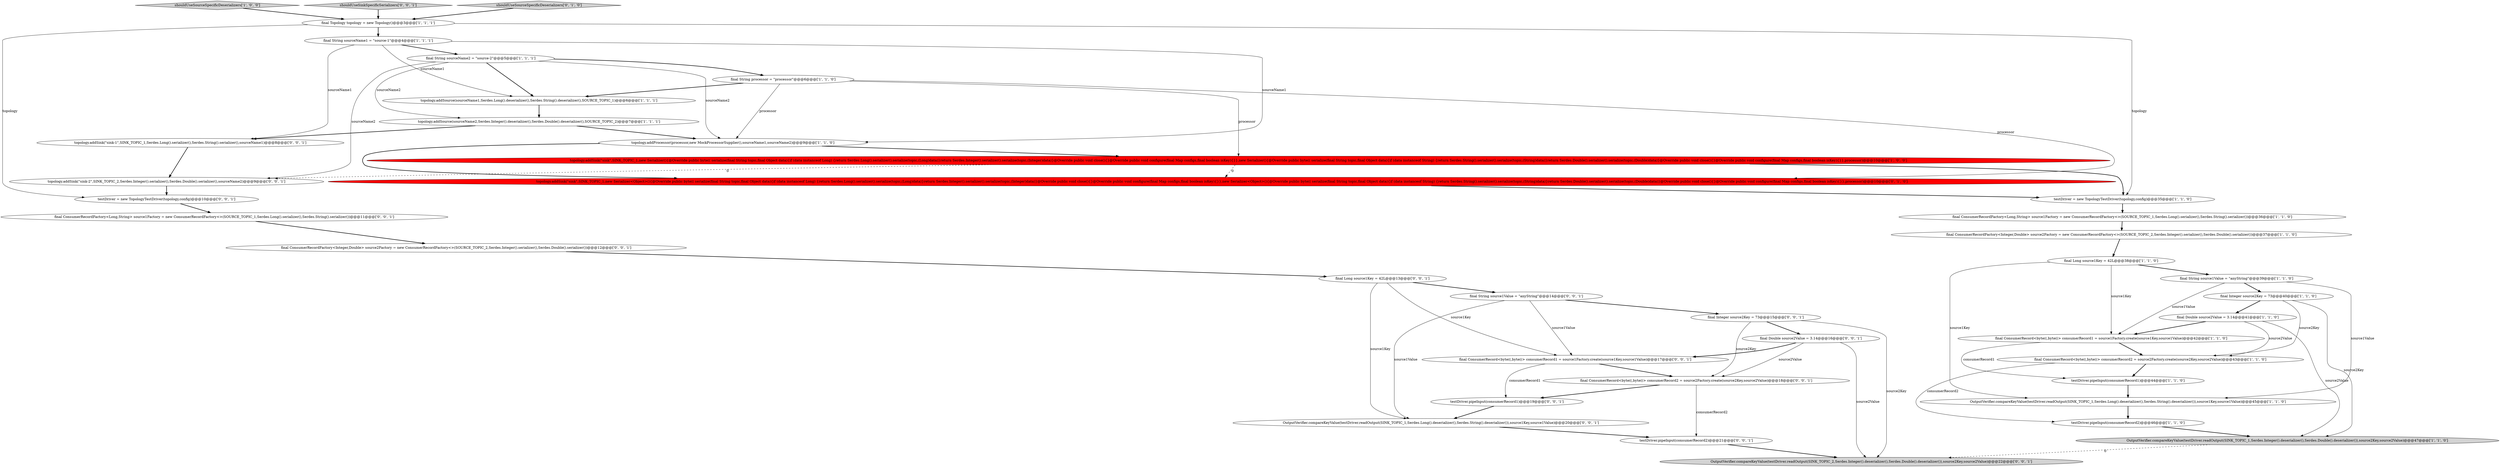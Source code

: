 digraph {
38 [style = filled, label = "final ConsumerRecord<byte((,byte((> consumerRecord1 = source1Factory.create(source1Key,source1Value)@@@17@@@['0', '0', '1']", fillcolor = white, shape = ellipse image = "AAA0AAABBB3BBB"];
19 [style = filled, label = "final ConsumerRecord<byte((,byte((> consumerRecord1 = source1Factory.create(source1Key,source1Value)@@@42@@@['1', '1', '0']", fillcolor = white, shape = ellipse image = "AAA0AAABBB1BBB"];
37 [style = filled, label = "final Long source1Key = 42L@@@13@@@['0', '0', '1']", fillcolor = white, shape = ellipse image = "AAA0AAABBB3BBB"];
26 [style = filled, label = "final Integer source2Key = 73@@@15@@@['0', '0', '1']", fillcolor = white, shape = ellipse image = "AAA0AAABBB3BBB"];
2 [style = filled, label = "final Double source2Value = 3.14@@@41@@@['1', '1', '0']", fillcolor = white, shape = ellipse image = "AAA0AAABBB1BBB"];
18 [style = filled, label = "testDriver = new TopologyTestDriver(topology,config)@@@35@@@['1', '1', '0']", fillcolor = white, shape = ellipse image = "AAA0AAABBB1BBB"];
10 [style = filled, label = "final Integer source2Key = 73@@@40@@@['1', '1', '0']", fillcolor = white, shape = ellipse image = "AAA0AAABBB1BBB"];
20 [style = filled, label = "final ConsumerRecord<byte((,byte((> consumerRecord2 = source2Factory.create(source2Key,source2Value)@@@43@@@['1', '1', '0']", fillcolor = white, shape = ellipse image = "AAA0AAABBB1BBB"];
11 [style = filled, label = "shouldUseSourceSpecificDeserializers['1', '0', '0']", fillcolor = lightgray, shape = diamond image = "AAA0AAABBB1BBB"];
36 [style = filled, label = "shouldUseSinkSpecificSerializers['0', '0', '1']", fillcolor = lightgray, shape = diamond image = "AAA0AAABBB3BBB"];
27 [style = filled, label = "OutputVerifier.compareKeyValue(testDriver.readOutput(SINK_TOPIC_2,Serdes.Integer().deserializer(),Serdes.Double().deserializer()),source2Key,source2Value)@@@22@@@['0', '0', '1']", fillcolor = lightgray, shape = ellipse image = "AAA0AAABBB3BBB"];
39 [style = filled, label = "final ConsumerRecord<byte((,byte((> consumerRecord2 = source2Factory.create(source2Key,source2Value)@@@18@@@['0', '0', '1']", fillcolor = white, shape = ellipse image = "AAA0AAABBB3BBB"];
34 [style = filled, label = "testDriver = new TopologyTestDriver(topology,config)@@@10@@@['0', '0', '1']", fillcolor = white, shape = ellipse image = "AAA0AAABBB3BBB"];
31 [style = filled, label = "final Double source2Value = 3.14@@@16@@@['0', '0', '1']", fillcolor = white, shape = ellipse image = "AAA0AAABBB3BBB"];
17 [style = filled, label = "final ConsumerRecordFactory<Long,String> source1Factory = new ConsumerRecordFactory<>(SOURCE_TOPIC_1,Serdes.Long().serializer(),Serdes.String().serializer())@@@36@@@['1', '1', '0']", fillcolor = white, shape = ellipse image = "AAA0AAABBB1BBB"];
9 [style = filled, label = "topology.addSource(sourceName2,Serdes.Integer().deserializer(),Serdes.Double().deserializer(),SOURCE_TOPIC_2)@@@7@@@['1', '1', '1']", fillcolor = white, shape = ellipse image = "AAA0AAABBB1BBB"];
24 [style = filled, label = "final ConsumerRecordFactory<Long,String> source1Factory = new ConsumerRecordFactory<>(SOURCE_TOPIC_1,Serdes.Long().serializer(),Serdes.String().serializer())@@@11@@@['0', '0', '1']", fillcolor = white, shape = ellipse image = "AAA0AAABBB3BBB"];
16 [style = filled, label = "final Long source1Key = 42L@@@38@@@['1', '1', '0']", fillcolor = white, shape = ellipse image = "AAA0AAABBB1BBB"];
3 [style = filled, label = "OutputVerifier.compareKeyValue(testDriver.readOutput(SINK_TOPIC_1,Serdes.Integer().deserializer(),Serdes.Double().deserializer()),source2Key,source2Value)@@@47@@@['1', '1', '0']", fillcolor = lightgray, shape = ellipse image = "AAA0AAABBB1BBB"];
12 [style = filled, label = "testDriver.pipeInput(consumerRecord2)@@@46@@@['1', '1', '0']", fillcolor = white, shape = ellipse image = "AAA0AAABBB1BBB"];
6 [style = filled, label = "final String sourceName1 = \"source-1\"@@@4@@@['1', '1', '1']", fillcolor = white, shape = ellipse image = "AAA0AAABBB1BBB"];
15 [style = filled, label = "final String source1Value = \"anyString\"@@@39@@@['1', '1', '0']", fillcolor = white, shape = ellipse image = "AAA0AAABBB1BBB"];
35 [style = filled, label = "final String source1Value = \"anyString\"@@@14@@@['0', '0', '1']", fillcolor = white, shape = ellipse image = "AAA0AAABBB3BBB"];
4 [style = filled, label = "testDriver.pipeInput(consumerRecord1)@@@44@@@['1', '1', '0']", fillcolor = white, shape = ellipse image = "AAA0AAABBB1BBB"];
28 [style = filled, label = "testDriver.pipeInput(consumerRecord1)@@@19@@@['0', '0', '1']", fillcolor = white, shape = ellipse image = "AAA0AAABBB3BBB"];
5 [style = filled, label = "final Topology topology = new Topology()@@@3@@@['1', '1', '1']", fillcolor = white, shape = ellipse image = "AAA0AAABBB1BBB"];
32 [style = filled, label = "topology.addSink(\"sink-2\",SINK_TOPIC_2,Serdes.Integer().serializer(),Serdes.Double().serializer(),sourceName2)@@@9@@@['0', '0', '1']", fillcolor = white, shape = ellipse image = "AAA0AAABBB3BBB"];
33 [style = filled, label = "testDriver.pipeInput(consumerRecord2)@@@21@@@['0', '0', '1']", fillcolor = white, shape = ellipse image = "AAA0AAABBB3BBB"];
21 [style = filled, label = "final String sourceName2 = \"source-2\"@@@5@@@['1', '1', '1']", fillcolor = white, shape = ellipse image = "AAA0AAABBB1BBB"];
30 [style = filled, label = "OutputVerifier.compareKeyValue(testDriver.readOutput(SINK_TOPIC_1,Serdes.Long().deserializer(),Serdes.String().deserializer()),source1Key,source1Value)@@@20@@@['0', '0', '1']", fillcolor = white, shape = ellipse image = "AAA0AAABBB3BBB"];
1 [style = filled, label = "final ConsumerRecordFactory<Integer,Double> source2Factory = new ConsumerRecordFactory<>(SOURCE_TOPIC_2,Serdes.Integer().serializer(),Serdes.Double().serializer())@@@37@@@['1', '1', '0']", fillcolor = white, shape = ellipse image = "AAA0AAABBB1BBB"];
29 [style = filled, label = "topology.addSink(\"sink-1\",SINK_TOPIC_1,Serdes.Long().serializer(),Serdes.String().serializer(),sourceName1)@@@8@@@['0', '0', '1']", fillcolor = white, shape = ellipse image = "AAA0AAABBB3BBB"];
22 [style = filled, label = "topology.addSink(\"sink\",SINK_TOPIC_1,new Serializer<Object>(){@Override public byte(( serialize(final String topic,final Object data){if (data instanceof Long) {return Serdes.Long().serializer().serialize(topic,(Long)data)}return Serdes.Integer().serializer().serialize(topic,(Integer)data)}@Override public void close(){}@Override public void configure(final Map configs,final boolean isKey){}},new Serializer<Object>(){@Override public byte(( serialize(final String topic,final Object data){if (data instanceof String) {return Serdes.String().serializer().serialize(topic,(String)data)}return Serdes.Double().serializer().serialize(topic,(Double)data)}@Override public void close(){}@Override public void configure(final Map configs,final boolean isKey){}},processor)@@@10@@@['0', '1', '0']", fillcolor = red, shape = ellipse image = "AAA1AAABBB2BBB"];
0 [style = filled, label = "topology.addSource(sourceName1,Serdes.Long().deserializer(),Serdes.String().deserializer(),SOURCE_TOPIC_1)@@@6@@@['1', '1', '1']", fillcolor = white, shape = ellipse image = "AAA0AAABBB1BBB"];
25 [style = filled, label = "final ConsumerRecordFactory<Integer,Double> source2Factory = new ConsumerRecordFactory<>(SOURCE_TOPIC_2,Serdes.Integer().serializer(),Serdes.Double().serializer())@@@12@@@['0', '0', '1']", fillcolor = white, shape = ellipse image = "AAA0AAABBB3BBB"];
7 [style = filled, label = "OutputVerifier.compareKeyValue(testDriver.readOutput(SINK_TOPIC_1,Serdes.Long().deserializer(),Serdes.String().deserializer()),source1Key,source1Value)@@@45@@@['1', '1', '0']", fillcolor = white, shape = ellipse image = "AAA0AAABBB1BBB"];
14 [style = filled, label = "topology.addSink(\"sink\",SINK_TOPIC_1,new Serializer(){@Override public byte(( serialize(final String topic,final Object data){if (data instanceof Long) {return Serdes.Long().serializer().serialize(topic,(Long)data)}return Serdes.Integer().serializer().serialize(topic,(Integer)data)}@Override public void close(){}@Override public void configure(final Map configs,final boolean isKey){}},new Serializer(){@Override public byte(( serialize(final String topic,final Object data){if (data instanceof String) {return Serdes.String().serializer().serialize(topic,(String)data)}return Serdes.Double().serializer().serialize(topic,(Double)data)}@Override public void close(){}@Override public void configure(final Map configs,final boolean isKey){}},processor)@@@10@@@['1', '0', '0']", fillcolor = red, shape = ellipse image = "AAA1AAABBB1BBB"];
23 [style = filled, label = "shouldUseSourceSpecificDeserializers['0', '1', '0']", fillcolor = lightgray, shape = diamond image = "AAA0AAABBB2BBB"];
8 [style = filled, label = "final String processor = \"processor\"@@@6@@@['1', '1', '0']", fillcolor = white, shape = ellipse image = "AAA0AAABBB1BBB"];
13 [style = filled, label = "topology.addProcessor(processor,new MockProcessorSupplier(),sourceName1,sourceName2)@@@9@@@['1', '1', '0']", fillcolor = white, shape = ellipse image = "AAA0AAABBB1BBB"];
21->9 [style = solid, label="sourceName2"];
16->15 [style = bold, label=""];
0->9 [style = bold, label=""];
15->10 [style = bold, label=""];
2->19 [style = bold, label=""];
26->27 [style = solid, label="source2Key"];
23->5 [style = bold, label=""];
17->1 [style = bold, label=""];
21->0 [style = bold, label=""];
28->30 [style = bold, label=""];
30->33 [style = bold, label=""];
39->33 [style = solid, label="consumerRecord2"];
7->12 [style = bold, label=""];
35->38 [style = solid, label="source1Value"];
6->21 [style = bold, label=""];
19->20 [style = bold, label=""];
3->27 [style = dashed, label="0"];
6->0 [style = solid, label="sourceName1"];
21->8 [style = bold, label=""];
19->4 [style = solid, label="consumerRecord1"];
18->17 [style = bold, label=""];
8->13 [style = solid, label="processor"];
14->22 [style = dashed, label="0"];
2->20 [style = solid, label="source2Value"];
20->12 [style = solid, label="consumerRecord2"];
21->32 [style = solid, label="sourceName2"];
31->38 [style = bold, label=""];
8->14 [style = solid, label="processor"];
32->34 [style = bold, label=""];
6->29 [style = solid, label="sourceName1"];
37->38 [style = solid, label="source1Key"];
31->39 [style = solid, label="source2Value"];
35->30 [style = solid, label="source1Value"];
38->39 [style = bold, label=""];
33->27 [style = bold, label=""];
39->28 [style = bold, label=""];
4->7 [style = bold, label=""];
38->28 [style = solid, label="consumerRecord1"];
20->4 [style = bold, label=""];
10->20 [style = solid, label="source2Key"];
8->0 [style = bold, label=""];
26->39 [style = solid, label="source2Key"];
11->5 [style = bold, label=""];
26->31 [style = bold, label=""];
22->18 [style = bold, label=""];
14->32 [style = dashed, label="0"];
34->24 [style = bold, label=""];
6->13 [style = solid, label="sourceName1"];
5->6 [style = bold, label=""];
25->37 [style = bold, label=""];
1->16 [style = bold, label=""];
2->3 [style = solid, label="source2Value"];
24->25 [style = bold, label=""];
29->32 [style = bold, label=""];
21->13 [style = solid, label="sourceName2"];
8->22 [style = solid, label="processor"];
15->7 [style = solid, label="source1Value"];
14->18 [style = bold, label=""];
10->2 [style = bold, label=""];
36->5 [style = bold, label=""];
12->3 [style = bold, label=""];
13->22 [style = bold, label=""];
5->18 [style = solid, label="topology"];
37->35 [style = bold, label=""];
37->30 [style = solid, label="source1Key"];
31->27 [style = solid, label="source2Value"];
5->34 [style = solid, label="topology"];
16->19 [style = solid, label="source1Key"];
9->29 [style = bold, label=""];
15->19 [style = solid, label="source1Value"];
13->14 [style = bold, label=""];
35->26 [style = bold, label=""];
10->3 [style = solid, label="source2Key"];
9->13 [style = bold, label=""];
16->7 [style = solid, label="source1Key"];
}

